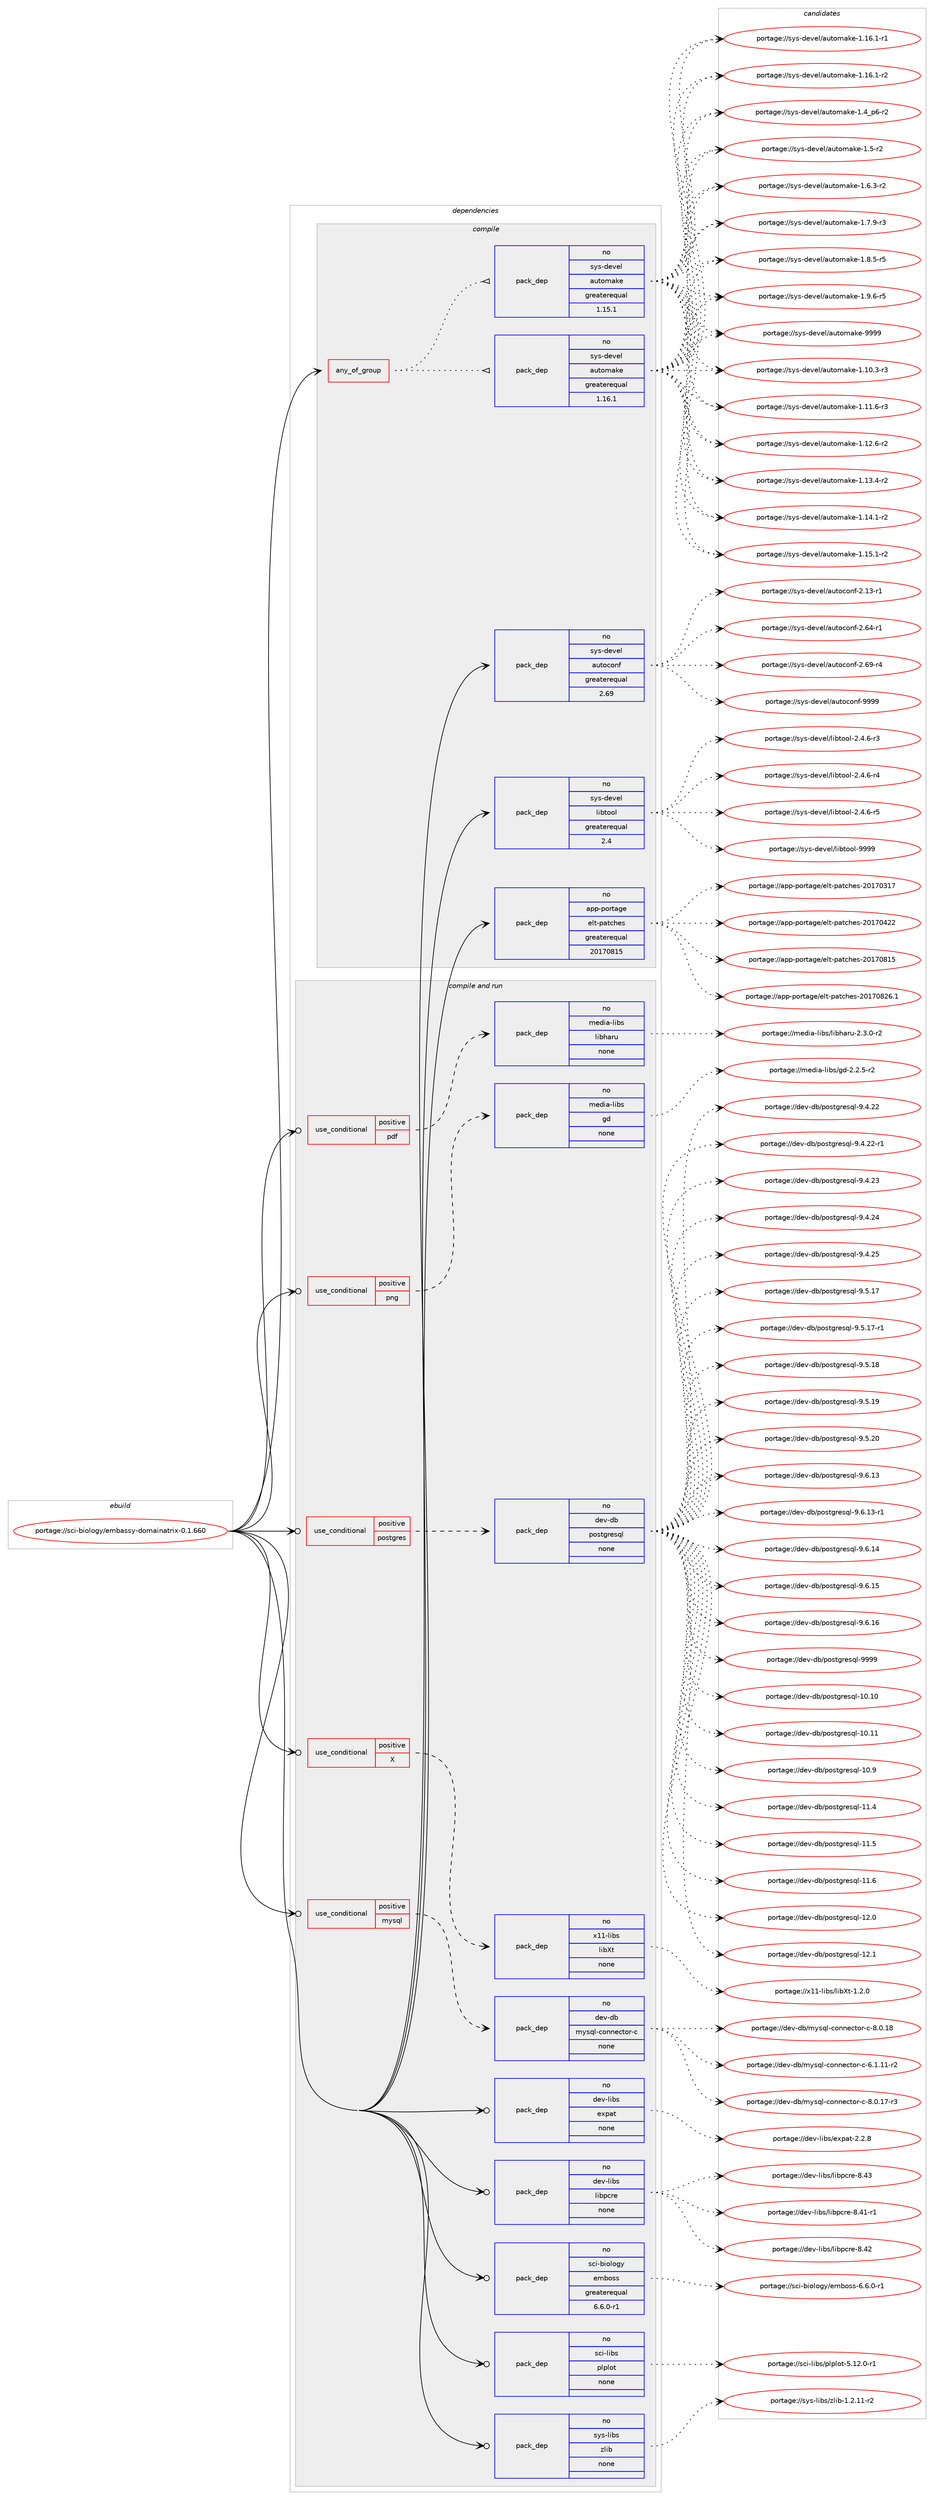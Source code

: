 digraph prolog {

# *************
# Graph options
# *************

newrank=true;
concentrate=true;
compound=true;
graph [rankdir=LR,fontname=Helvetica,fontsize=10,ranksep=1.5];#, ranksep=2.5, nodesep=0.2];
edge  [arrowhead=vee];
node  [fontname=Helvetica,fontsize=10];

# **********
# The ebuild
# **********

subgraph cluster_leftcol {
color=gray;
rank=same;
label=<<i>ebuild</i>>;
id [label="portage://sci-biology/embassy-domainatrix-0.1.660", color=red, width=4, href="../sci-biology/embassy-domainatrix-0.1.660.svg"];
}

# ****************
# The dependencies
# ****************

subgraph cluster_midcol {
color=gray;
label=<<i>dependencies</i>>;
subgraph cluster_compile {
fillcolor="#eeeeee";
style=filled;
label=<<i>compile</i>>;
subgraph any6252 {
dependency382953 [label=<<TABLE BORDER="0" CELLBORDER="1" CELLSPACING="0" CELLPADDING="4"><TR><TD CELLPADDING="10">any_of_group</TD></TR></TABLE>>, shape=none, color=red];subgraph pack281347 {
dependency382954 [label=<<TABLE BORDER="0" CELLBORDER="1" CELLSPACING="0" CELLPADDING="4" WIDTH="220"><TR><TD ROWSPAN="6" CELLPADDING="30">pack_dep</TD></TR><TR><TD WIDTH="110">no</TD></TR><TR><TD>sys-devel</TD></TR><TR><TD>automake</TD></TR><TR><TD>greaterequal</TD></TR><TR><TD>1.16.1</TD></TR></TABLE>>, shape=none, color=blue];
}
dependency382953:e -> dependency382954:w [weight=20,style="dotted",arrowhead="oinv"];
subgraph pack281348 {
dependency382955 [label=<<TABLE BORDER="0" CELLBORDER="1" CELLSPACING="0" CELLPADDING="4" WIDTH="220"><TR><TD ROWSPAN="6" CELLPADDING="30">pack_dep</TD></TR><TR><TD WIDTH="110">no</TD></TR><TR><TD>sys-devel</TD></TR><TR><TD>automake</TD></TR><TR><TD>greaterequal</TD></TR><TR><TD>1.15.1</TD></TR></TABLE>>, shape=none, color=blue];
}
dependency382953:e -> dependency382955:w [weight=20,style="dotted",arrowhead="oinv"];
}
id:e -> dependency382953:w [weight=20,style="solid",arrowhead="vee"];
subgraph pack281349 {
dependency382956 [label=<<TABLE BORDER="0" CELLBORDER="1" CELLSPACING="0" CELLPADDING="4" WIDTH="220"><TR><TD ROWSPAN="6" CELLPADDING="30">pack_dep</TD></TR><TR><TD WIDTH="110">no</TD></TR><TR><TD>app-portage</TD></TR><TR><TD>elt-patches</TD></TR><TR><TD>greaterequal</TD></TR><TR><TD>20170815</TD></TR></TABLE>>, shape=none, color=blue];
}
id:e -> dependency382956:w [weight=20,style="solid",arrowhead="vee"];
subgraph pack281350 {
dependency382957 [label=<<TABLE BORDER="0" CELLBORDER="1" CELLSPACING="0" CELLPADDING="4" WIDTH="220"><TR><TD ROWSPAN="6" CELLPADDING="30">pack_dep</TD></TR><TR><TD WIDTH="110">no</TD></TR><TR><TD>sys-devel</TD></TR><TR><TD>autoconf</TD></TR><TR><TD>greaterequal</TD></TR><TR><TD>2.69</TD></TR></TABLE>>, shape=none, color=blue];
}
id:e -> dependency382957:w [weight=20,style="solid",arrowhead="vee"];
subgraph pack281351 {
dependency382958 [label=<<TABLE BORDER="0" CELLBORDER="1" CELLSPACING="0" CELLPADDING="4" WIDTH="220"><TR><TD ROWSPAN="6" CELLPADDING="30">pack_dep</TD></TR><TR><TD WIDTH="110">no</TD></TR><TR><TD>sys-devel</TD></TR><TR><TD>libtool</TD></TR><TR><TD>greaterequal</TD></TR><TR><TD>2.4</TD></TR></TABLE>>, shape=none, color=blue];
}
id:e -> dependency382958:w [weight=20,style="solid",arrowhead="vee"];
}
subgraph cluster_compileandrun {
fillcolor="#eeeeee";
style=filled;
label=<<i>compile and run</i>>;
subgraph cond95154 {
dependency382959 [label=<<TABLE BORDER="0" CELLBORDER="1" CELLSPACING="0" CELLPADDING="4"><TR><TD ROWSPAN="3" CELLPADDING="10">use_conditional</TD></TR><TR><TD>positive</TD></TR><TR><TD>X</TD></TR></TABLE>>, shape=none, color=red];
subgraph pack281352 {
dependency382960 [label=<<TABLE BORDER="0" CELLBORDER="1" CELLSPACING="0" CELLPADDING="4" WIDTH="220"><TR><TD ROWSPAN="6" CELLPADDING="30">pack_dep</TD></TR><TR><TD WIDTH="110">no</TD></TR><TR><TD>x11-libs</TD></TR><TR><TD>libXt</TD></TR><TR><TD>none</TD></TR><TR><TD></TD></TR></TABLE>>, shape=none, color=blue];
}
dependency382959:e -> dependency382960:w [weight=20,style="dashed",arrowhead="vee"];
}
id:e -> dependency382959:w [weight=20,style="solid",arrowhead="odotvee"];
subgraph cond95155 {
dependency382961 [label=<<TABLE BORDER="0" CELLBORDER="1" CELLSPACING="0" CELLPADDING="4"><TR><TD ROWSPAN="3" CELLPADDING="10">use_conditional</TD></TR><TR><TD>positive</TD></TR><TR><TD>mysql</TD></TR></TABLE>>, shape=none, color=red];
subgraph pack281353 {
dependency382962 [label=<<TABLE BORDER="0" CELLBORDER="1" CELLSPACING="0" CELLPADDING="4" WIDTH="220"><TR><TD ROWSPAN="6" CELLPADDING="30">pack_dep</TD></TR><TR><TD WIDTH="110">no</TD></TR><TR><TD>dev-db</TD></TR><TR><TD>mysql-connector-c</TD></TR><TR><TD>none</TD></TR><TR><TD></TD></TR></TABLE>>, shape=none, color=blue];
}
dependency382961:e -> dependency382962:w [weight=20,style="dashed",arrowhead="vee"];
}
id:e -> dependency382961:w [weight=20,style="solid",arrowhead="odotvee"];
subgraph cond95156 {
dependency382963 [label=<<TABLE BORDER="0" CELLBORDER="1" CELLSPACING="0" CELLPADDING="4"><TR><TD ROWSPAN="3" CELLPADDING="10">use_conditional</TD></TR><TR><TD>positive</TD></TR><TR><TD>pdf</TD></TR></TABLE>>, shape=none, color=red];
subgraph pack281354 {
dependency382964 [label=<<TABLE BORDER="0" CELLBORDER="1" CELLSPACING="0" CELLPADDING="4" WIDTH="220"><TR><TD ROWSPAN="6" CELLPADDING="30">pack_dep</TD></TR><TR><TD WIDTH="110">no</TD></TR><TR><TD>media-libs</TD></TR><TR><TD>libharu</TD></TR><TR><TD>none</TD></TR><TR><TD></TD></TR></TABLE>>, shape=none, color=blue];
}
dependency382963:e -> dependency382964:w [weight=20,style="dashed",arrowhead="vee"];
}
id:e -> dependency382963:w [weight=20,style="solid",arrowhead="odotvee"];
subgraph cond95157 {
dependency382965 [label=<<TABLE BORDER="0" CELLBORDER="1" CELLSPACING="0" CELLPADDING="4"><TR><TD ROWSPAN="3" CELLPADDING="10">use_conditional</TD></TR><TR><TD>positive</TD></TR><TR><TD>png</TD></TR></TABLE>>, shape=none, color=red];
subgraph pack281355 {
dependency382966 [label=<<TABLE BORDER="0" CELLBORDER="1" CELLSPACING="0" CELLPADDING="4" WIDTH="220"><TR><TD ROWSPAN="6" CELLPADDING="30">pack_dep</TD></TR><TR><TD WIDTH="110">no</TD></TR><TR><TD>media-libs</TD></TR><TR><TD>gd</TD></TR><TR><TD>none</TD></TR><TR><TD></TD></TR></TABLE>>, shape=none, color=blue];
}
dependency382965:e -> dependency382966:w [weight=20,style="dashed",arrowhead="vee"];
}
id:e -> dependency382965:w [weight=20,style="solid",arrowhead="odotvee"];
subgraph cond95158 {
dependency382967 [label=<<TABLE BORDER="0" CELLBORDER="1" CELLSPACING="0" CELLPADDING="4"><TR><TD ROWSPAN="3" CELLPADDING="10">use_conditional</TD></TR><TR><TD>positive</TD></TR><TR><TD>postgres</TD></TR></TABLE>>, shape=none, color=red];
subgraph pack281356 {
dependency382968 [label=<<TABLE BORDER="0" CELLBORDER="1" CELLSPACING="0" CELLPADDING="4" WIDTH="220"><TR><TD ROWSPAN="6" CELLPADDING="30">pack_dep</TD></TR><TR><TD WIDTH="110">no</TD></TR><TR><TD>dev-db</TD></TR><TR><TD>postgresql</TD></TR><TR><TD>none</TD></TR><TR><TD></TD></TR></TABLE>>, shape=none, color=blue];
}
dependency382967:e -> dependency382968:w [weight=20,style="dashed",arrowhead="vee"];
}
id:e -> dependency382967:w [weight=20,style="solid",arrowhead="odotvee"];
subgraph pack281357 {
dependency382969 [label=<<TABLE BORDER="0" CELLBORDER="1" CELLSPACING="0" CELLPADDING="4" WIDTH="220"><TR><TD ROWSPAN="6" CELLPADDING="30">pack_dep</TD></TR><TR><TD WIDTH="110">no</TD></TR><TR><TD>dev-libs</TD></TR><TR><TD>expat</TD></TR><TR><TD>none</TD></TR><TR><TD></TD></TR></TABLE>>, shape=none, color=blue];
}
id:e -> dependency382969:w [weight=20,style="solid",arrowhead="odotvee"];
subgraph pack281358 {
dependency382970 [label=<<TABLE BORDER="0" CELLBORDER="1" CELLSPACING="0" CELLPADDING="4" WIDTH="220"><TR><TD ROWSPAN="6" CELLPADDING="30">pack_dep</TD></TR><TR><TD WIDTH="110">no</TD></TR><TR><TD>dev-libs</TD></TR><TR><TD>libpcre</TD></TR><TR><TD>none</TD></TR><TR><TD></TD></TR></TABLE>>, shape=none, color=blue];
}
id:e -> dependency382970:w [weight=20,style="solid",arrowhead="odotvee"];
subgraph pack281359 {
dependency382971 [label=<<TABLE BORDER="0" CELLBORDER="1" CELLSPACING="0" CELLPADDING="4" WIDTH="220"><TR><TD ROWSPAN="6" CELLPADDING="30">pack_dep</TD></TR><TR><TD WIDTH="110">no</TD></TR><TR><TD>sci-biology</TD></TR><TR><TD>emboss</TD></TR><TR><TD>greaterequal</TD></TR><TR><TD>6.6.0-r1</TD></TR></TABLE>>, shape=none, color=blue];
}
id:e -> dependency382971:w [weight=20,style="solid",arrowhead="odotvee"];
subgraph pack281360 {
dependency382972 [label=<<TABLE BORDER="0" CELLBORDER="1" CELLSPACING="0" CELLPADDING="4" WIDTH="220"><TR><TD ROWSPAN="6" CELLPADDING="30">pack_dep</TD></TR><TR><TD WIDTH="110">no</TD></TR><TR><TD>sci-libs</TD></TR><TR><TD>plplot</TD></TR><TR><TD>none</TD></TR><TR><TD></TD></TR></TABLE>>, shape=none, color=blue];
}
id:e -> dependency382972:w [weight=20,style="solid",arrowhead="odotvee"];
subgraph pack281361 {
dependency382973 [label=<<TABLE BORDER="0" CELLBORDER="1" CELLSPACING="0" CELLPADDING="4" WIDTH="220"><TR><TD ROWSPAN="6" CELLPADDING="30">pack_dep</TD></TR><TR><TD WIDTH="110">no</TD></TR><TR><TD>sys-libs</TD></TR><TR><TD>zlib</TD></TR><TR><TD>none</TD></TR><TR><TD></TD></TR></TABLE>>, shape=none, color=blue];
}
id:e -> dependency382973:w [weight=20,style="solid",arrowhead="odotvee"];
}
subgraph cluster_run {
fillcolor="#eeeeee";
style=filled;
label=<<i>run</i>>;
}
}

# **************
# The candidates
# **************

subgraph cluster_choices {
rank=same;
color=gray;
label=<<i>candidates</i>>;

subgraph choice281347 {
color=black;
nodesep=1;
choiceportage11512111545100101118101108479711711611110997107101454946494846514511451 [label="portage://sys-devel/automake-1.10.3-r3", color=red, width=4,href="../sys-devel/automake-1.10.3-r3.svg"];
choiceportage11512111545100101118101108479711711611110997107101454946494946544511451 [label="portage://sys-devel/automake-1.11.6-r3", color=red, width=4,href="../sys-devel/automake-1.11.6-r3.svg"];
choiceportage11512111545100101118101108479711711611110997107101454946495046544511450 [label="portage://sys-devel/automake-1.12.6-r2", color=red, width=4,href="../sys-devel/automake-1.12.6-r2.svg"];
choiceportage11512111545100101118101108479711711611110997107101454946495146524511450 [label="portage://sys-devel/automake-1.13.4-r2", color=red, width=4,href="../sys-devel/automake-1.13.4-r2.svg"];
choiceportage11512111545100101118101108479711711611110997107101454946495246494511450 [label="portage://sys-devel/automake-1.14.1-r2", color=red, width=4,href="../sys-devel/automake-1.14.1-r2.svg"];
choiceportage11512111545100101118101108479711711611110997107101454946495346494511450 [label="portage://sys-devel/automake-1.15.1-r2", color=red, width=4,href="../sys-devel/automake-1.15.1-r2.svg"];
choiceportage11512111545100101118101108479711711611110997107101454946495446494511449 [label="portage://sys-devel/automake-1.16.1-r1", color=red, width=4,href="../sys-devel/automake-1.16.1-r1.svg"];
choiceportage11512111545100101118101108479711711611110997107101454946495446494511450 [label="portage://sys-devel/automake-1.16.1-r2", color=red, width=4,href="../sys-devel/automake-1.16.1-r2.svg"];
choiceportage115121115451001011181011084797117116111109971071014549465295112544511450 [label="portage://sys-devel/automake-1.4_p6-r2", color=red, width=4,href="../sys-devel/automake-1.4_p6-r2.svg"];
choiceportage11512111545100101118101108479711711611110997107101454946534511450 [label="portage://sys-devel/automake-1.5-r2", color=red, width=4,href="../sys-devel/automake-1.5-r2.svg"];
choiceportage115121115451001011181011084797117116111109971071014549465446514511450 [label="portage://sys-devel/automake-1.6.3-r2", color=red, width=4,href="../sys-devel/automake-1.6.3-r2.svg"];
choiceportage115121115451001011181011084797117116111109971071014549465546574511451 [label="portage://sys-devel/automake-1.7.9-r3", color=red, width=4,href="../sys-devel/automake-1.7.9-r3.svg"];
choiceportage115121115451001011181011084797117116111109971071014549465646534511453 [label="portage://sys-devel/automake-1.8.5-r5", color=red, width=4,href="../sys-devel/automake-1.8.5-r5.svg"];
choiceportage115121115451001011181011084797117116111109971071014549465746544511453 [label="portage://sys-devel/automake-1.9.6-r5", color=red, width=4,href="../sys-devel/automake-1.9.6-r5.svg"];
choiceportage115121115451001011181011084797117116111109971071014557575757 [label="portage://sys-devel/automake-9999", color=red, width=4,href="../sys-devel/automake-9999.svg"];
dependency382954:e -> choiceportage11512111545100101118101108479711711611110997107101454946494846514511451:w [style=dotted,weight="100"];
dependency382954:e -> choiceportage11512111545100101118101108479711711611110997107101454946494946544511451:w [style=dotted,weight="100"];
dependency382954:e -> choiceportage11512111545100101118101108479711711611110997107101454946495046544511450:w [style=dotted,weight="100"];
dependency382954:e -> choiceportage11512111545100101118101108479711711611110997107101454946495146524511450:w [style=dotted,weight="100"];
dependency382954:e -> choiceportage11512111545100101118101108479711711611110997107101454946495246494511450:w [style=dotted,weight="100"];
dependency382954:e -> choiceportage11512111545100101118101108479711711611110997107101454946495346494511450:w [style=dotted,weight="100"];
dependency382954:e -> choiceportage11512111545100101118101108479711711611110997107101454946495446494511449:w [style=dotted,weight="100"];
dependency382954:e -> choiceportage11512111545100101118101108479711711611110997107101454946495446494511450:w [style=dotted,weight="100"];
dependency382954:e -> choiceportage115121115451001011181011084797117116111109971071014549465295112544511450:w [style=dotted,weight="100"];
dependency382954:e -> choiceportage11512111545100101118101108479711711611110997107101454946534511450:w [style=dotted,weight="100"];
dependency382954:e -> choiceportage115121115451001011181011084797117116111109971071014549465446514511450:w [style=dotted,weight="100"];
dependency382954:e -> choiceportage115121115451001011181011084797117116111109971071014549465546574511451:w [style=dotted,weight="100"];
dependency382954:e -> choiceportage115121115451001011181011084797117116111109971071014549465646534511453:w [style=dotted,weight="100"];
dependency382954:e -> choiceportage115121115451001011181011084797117116111109971071014549465746544511453:w [style=dotted,weight="100"];
dependency382954:e -> choiceportage115121115451001011181011084797117116111109971071014557575757:w [style=dotted,weight="100"];
}
subgraph choice281348 {
color=black;
nodesep=1;
choiceportage11512111545100101118101108479711711611110997107101454946494846514511451 [label="portage://sys-devel/automake-1.10.3-r3", color=red, width=4,href="../sys-devel/automake-1.10.3-r3.svg"];
choiceportage11512111545100101118101108479711711611110997107101454946494946544511451 [label="portage://sys-devel/automake-1.11.6-r3", color=red, width=4,href="../sys-devel/automake-1.11.6-r3.svg"];
choiceportage11512111545100101118101108479711711611110997107101454946495046544511450 [label="portage://sys-devel/automake-1.12.6-r2", color=red, width=4,href="../sys-devel/automake-1.12.6-r2.svg"];
choiceportage11512111545100101118101108479711711611110997107101454946495146524511450 [label="portage://sys-devel/automake-1.13.4-r2", color=red, width=4,href="../sys-devel/automake-1.13.4-r2.svg"];
choiceportage11512111545100101118101108479711711611110997107101454946495246494511450 [label="portage://sys-devel/automake-1.14.1-r2", color=red, width=4,href="../sys-devel/automake-1.14.1-r2.svg"];
choiceportage11512111545100101118101108479711711611110997107101454946495346494511450 [label="portage://sys-devel/automake-1.15.1-r2", color=red, width=4,href="../sys-devel/automake-1.15.1-r2.svg"];
choiceportage11512111545100101118101108479711711611110997107101454946495446494511449 [label="portage://sys-devel/automake-1.16.1-r1", color=red, width=4,href="../sys-devel/automake-1.16.1-r1.svg"];
choiceportage11512111545100101118101108479711711611110997107101454946495446494511450 [label="portage://sys-devel/automake-1.16.1-r2", color=red, width=4,href="../sys-devel/automake-1.16.1-r2.svg"];
choiceportage115121115451001011181011084797117116111109971071014549465295112544511450 [label="portage://sys-devel/automake-1.4_p6-r2", color=red, width=4,href="../sys-devel/automake-1.4_p6-r2.svg"];
choiceportage11512111545100101118101108479711711611110997107101454946534511450 [label="portage://sys-devel/automake-1.5-r2", color=red, width=4,href="../sys-devel/automake-1.5-r2.svg"];
choiceportage115121115451001011181011084797117116111109971071014549465446514511450 [label="portage://sys-devel/automake-1.6.3-r2", color=red, width=4,href="../sys-devel/automake-1.6.3-r2.svg"];
choiceportage115121115451001011181011084797117116111109971071014549465546574511451 [label="portage://sys-devel/automake-1.7.9-r3", color=red, width=4,href="../sys-devel/automake-1.7.9-r3.svg"];
choiceportage115121115451001011181011084797117116111109971071014549465646534511453 [label="portage://sys-devel/automake-1.8.5-r5", color=red, width=4,href="../sys-devel/automake-1.8.5-r5.svg"];
choiceportage115121115451001011181011084797117116111109971071014549465746544511453 [label="portage://sys-devel/automake-1.9.6-r5", color=red, width=4,href="../sys-devel/automake-1.9.6-r5.svg"];
choiceportage115121115451001011181011084797117116111109971071014557575757 [label="portage://sys-devel/automake-9999", color=red, width=4,href="../sys-devel/automake-9999.svg"];
dependency382955:e -> choiceportage11512111545100101118101108479711711611110997107101454946494846514511451:w [style=dotted,weight="100"];
dependency382955:e -> choiceportage11512111545100101118101108479711711611110997107101454946494946544511451:w [style=dotted,weight="100"];
dependency382955:e -> choiceportage11512111545100101118101108479711711611110997107101454946495046544511450:w [style=dotted,weight="100"];
dependency382955:e -> choiceportage11512111545100101118101108479711711611110997107101454946495146524511450:w [style=dotted,weight="100"];
dependency382955:e -> choiceportage11512111545100101118101108479711711611110997107101454946495246494511450:w [style=dotted,weight="100"];
dependency382955:e -> choiceportage11512111545100101118101108479711711611110997107101454946495346494511450:w [style=dotted,weight="100"];
dependency382955:e -> choiceportage11512111545100101118101108479711711611110997107101454946495446494511449:w [style=dotted,weight="100"];
dependency382955:e -> choiceportage11512111545100101118101108479711711611110997107101454946495446494511450:w [style=dotted,weight="100"];
dependency382955:e -> choiceportage115121115451001011181011084797117116111109971071014549465295112544511450:w [style=dotted,weight="100"];
dependency382955:e -> choiceportage11512111545100101118101108479711711611110997107101454946534511450:w [style=dotted,weight="100"];
dependency382955:e -> choiceportage115121115451001011181011084797117116111109971071014549465446514511450:w [style=dotted,weight="100"];
dependency382955:e -> choiceportage115121115451001011181011084797117116111109971071014549465546574511451:w [style=dotted,weight="100"];
dependency382955:e -> choiceportage115121115451001011181011084797117116111109971071014549465646534511453:w [style=dotted,weight="100"];
dependency382955:e -> choiceportage115121115451001011181011084797117116111109971071014549465746544511453:w [style=dotted,weight="100"];
dependency382955:e -> choiceportage115121115451001011181011084797117116111109971071014557575757:w [style=dotted,weight="100"];
}
subgraph choice281349 {
color=black;
nodesep=1;
choiceportage97112112451121111141169710310147101108116451129711699104101115455048495548514955 [label="portage://app-portage/elt-patches-20170317", color=red, width=4,href="../app-portage/elt-patches-20170317.svg"];
choiceportage97112112451121111141169710310147101108116451129711699104101115455048495548525050 [label="portage://app-portage/elt-patches-20170422", color=red, width=4,href="../app-portage/elt-patches-20170422.svg"];
choiceportage97112112451121111141169710310147101108116451129711699104101115455048495548564953 [label="portage://app-portage/elt-patches-20170815", color=red, width=4,href="../app-portage/elt-patches-20170815.svg"];
choiceportage971121124511211111411697103101471011081164511297116991041011154550484955485650544649 [label="portage://app-portage/elt-patches-20170826.1", color=red, width=4,href="../app-portage/elt-patches-20170826.1.svg"];
dependency382956:e -> choiceportage97112112451121111141169710310147101108116451129711699104101115455048495548514955:w [style=dotted,weight="100"];
dependency382956:e -> choiceportage97112112451121111141169710310147101108116451129711699104101115455048495548525050:w [style=dotted,weight="100"];
dependency382956:e -> choiceportage97112112451121111141169710310147101108116451129711699104101115455048495548564953:w [style=dotted,weight="100"];
dependency382956:e -> choiceportage971121124511211111411697103101471011081164511297116991041011154550484955485650544649:w [style=dotted,weight="100"];
}
subgraph choice281350 {
color=black;
nodesep=1;
choiceportage1151211154510010111810110847971171161119911111010245504649514511449 [label="portage://sys-devel/autoconf-2.13-r1", color=red, width=4,href="../sys-devel/autoconf-2.13-r1.svg"];
choiceportage1151211154510010111810110847971171161119911111010245504654524511449 [label="portage://sys-devel/autoconf-2.64-r1", color=red, width=4,href="../sys-devel/autoconf-2.64-r1.svg"];
choiceportage1151211154510010111810110847971171161119911111010245504654574511452 [label="portage://sys-devel/autoconf-2.69-r4", color=red, width=4,href="../sys-devel/autoconf-2.69-r4.svg"];
choiceportage115121115451001011181011084797117116111991111101024557575757 [label="portage://sys-devel/autoconf-9999", color=red, width=4,href="../sys-devel/autoconf-9999.svg"];
dependency382957:e -> choiceportage1151211154510010111810110847971171161119911111010245504649514511449:w [style=dotted,weight="100"];
dependency382957:e -> choiceportage1151211154510010111810110847971171161119911111010245504654524511449:w [style=dotted,weight="100"];
dependency382957:e -> choiceportage1151211154510010111810110847971171161119911111010245504654574511452:w [style=dotted,weight="100"];
dependency382957:e -> choiceportage115121115451001011181011084797117116111991111101024557575757:w [style=dotted,weight="100"];
}
subgraph choice281351 {
color=black;
nodesep=1;
choiceportage1151211154510010111810110847108105981161111111084550465246544511451 [label="portage://sys-devel/libtool-2.4.6-r3", color=red, width=4,href="../sys-devel/libtool-2.4.6-r3.svg"];
choiceportage1151211154510010111810110847108105981161111111084550465246544511452 [label="portage://sys-devel/libtool-2.4.6-r4", color=red, width=4,href="../sys-devel/libtool-2.4.6-r4.svg"];
choiceportage1151211154510010111810110847108105981161111111084550465246544511453 [label="portage://sys-devel/libtool-2.4.6-r5", color=red, width=4,href="../sys-devel/libtool-2.4.6-r5.svg"];
choiceportage1151211154510010111810110847108105981161111111084557575757 [label="portage://sys-devel/libtool-9999", color=red, width=4,href="../sys-devel/libtool-9999.svg"];
dependency382958:e -> choiceportage1151211154510010111810110847108105981161111111084550465246544511451:w [style=dotted,weight="100"];
dependency382958:e -> choiceportage1151211154510010111810110847108105981161111111084550465246544511452:w [style=dotted,weight="100"];
dependency382958:e -> choiceportage1151211154510010111810110847108105981161111111084550465246544511453:w [style=dotted,weight="100"];
dependency382958:e -> choiceportage1151211154510010111810110847108105981161111111084557575757:w [style=dotted,weight="100"];
}
subgraph choice281352 {
color=black;
nodesep=1;
choiceportage12049494510810598115471081059888116454946504648 [label="portage://x11-libs/libXt-1.2.0", color=red, width=4,href="../x11-libs/libXt-1.2.0.svg"];
dependency382960:e -> choiceportage12049494510810598115471081059888116454946504648:w [style=dotted,weight="100"];
}
subgraph choice281353 {
color=black;
nodesep=1;
choiceportage1001011184510098471091211151131084599111110110101991161111144599455446494649494511450 [label="portage://dev-db/mysql-connector-c-6.1.11-r2", color=red, width=4,href="../dev-db/mysql-connector-c-6.1.11-r2.svg"];
choiceportage1001011184510098471091211151131084599111110110101991161111144599455646484649554511451 [label="portage://dev-db/mysql-connector-c-8.0.17-r3", color=red, width=4,href="../dev-db/mysql-connector-c-8.0.17-r3.svg"];
choiceportage100101118451009847109121115113108459911111011010199116111114459945564648464956 [label="portage://dev-db/mysql-connector-c-8.0.18", color=red, width=4,href="../dev-db/mysql-connector-c-8.0.18.svg"];
dependency382962:e -> choiceportage1001011184510098471091211151131084599111110110101991161111144599455446494649494511450:w [style=dotted,weight="100"];
dependency382962:e -> choiceportage1001011184510098471091211151131084599111110110101991161111144599455646484649554511451:w [style=dotted,weight="100"];
dependency382962:e -> choiceportage100101118451009847109121115113108459911111011010199116111114459945564648464956:w [style=dotted,weight="100"];
}
subgraph choice281354 {
color=black;
nodesep=1;
choiceportage1091011001059745108105981154710810598104971141174550465146484511450 [label="portage://media-libs/libharu-2.3.0-r2", color=red, width=4,href="../media-libs/libharu-2.3.0-r2.svg"];
dependency382964:e -> choiceportage1091011001059745108105981154710810598104971141174550465146484511450:w [style=dotted,weight="100"];
}
subgraph choice281355 {
color=black;
nodesep=1;
choiceportage109101100105974510810598115471031004550465046534511450 [label="portage://media-libs/gd-2.2.5-r2", color=red, width=4,href="../media-libs/gd-2.2.5-r2.svg"];
dependency382966:e -> choiceportage109101100105974510810598115471031004550465046534511450:w [style=dotted,weight="100"];
}
subgraph choice281356 {
color=black;
nodesep=1;
choiceportage100101118451009847112111115116103114101115113108454948464948 [label="portage://dev-db/postgresql-10.10", color=red, width=4,href="../dev-db/postgresql-10.10.svg"];
choiceportage100101118451009847112111115116103114101115113108454948464949 [label="portage://dev-db/postgresql-10.11", color=red, width=4,href="../dev-db/postgresql-10.11.svg"];
choiceportage1001011184510098471121111151161031141011151131084549484657 [label="portage://dev-db/postgresql-10.9", color=red, width=4,href="../dev-db/postgresql-10.9.svg"];
choiceportage1001011184510098471121111151161031141011151131084549494652 [label="portage://dev-db/postgresql-11.4", color=red, width=4,href="../dev-db/postgresql-11.4.svg"];
choiceportage1001011184510098471121111151161031141011151131084549494653 [label="portage://dev-db/postgresql-11.5", color=red, width=4,href="../dev-db/postgresql-11.5.svg"];
choiceportage1001011184510098471121111151161031141011151131084549494654 [label="portage://dev-db/postgresql-11.6", color=red, width=4,href="../dev-db/postgresql-11.6.svg"];
choiceportage1001011184510098471121111151161031141011151131084549504648 [label="portage://dev-db/postgresql-12.0", color=red, width=4,href="../dev-db/postgresql-12.0.svg"];
choiceportage1001011184510098471121111151161031141011151131084549504649 [label="portage://dev-db/postgresql-12.1", color=red, width=4,href="../dev-db/postgresql-12.1.svg"];
choiceportage10010111845100984711211111511610311410111511310845574652465050 [label="portage://dev-db/postgresql-9.4.22", color=red, width=4,href="../dev-db/postgresql-9.4.22.svg"];
choiceportage100101118451009847112111115116103114101115113108455746524650504511449 [label="portage://dev-db/postgresql-9.4.22-r1", color=red, width=4,href="../dev-db/postgresql-9.4.22-r1.svg"];
choiceportage10010111845100984711211111511610311410111511310845574652465051 [label="portage://dev-db/postgresql-9.4.23", color=red, width=4,href="../dev-db/postgresql-9.4.23.svg"];
choiceportage10010111845100984711211111511610311410111511310845574652465052 [label="portage://dev-db/postgresql-9.4.24", color=red, width=4,href="../dev-db/postgresql-9.4.24.svg"];
choiceportage10010111845100984711211111511610311410111511310845574652465053 [label="portage://dev-db/postgresql-9.4.25", color=red, width=4,href="../dev-db/postgresql-9.4.25.svg"];
choiceportage10010111845100984711211111511610311410111511310845574653464955 [label="portage://dev-db/postgresql-9.5.17", color=red, width=4,href="../dev-db/postgresql-9.5.17.svg"];
choiceportage100101118451009847112111115116103114101115113108455746534649554511449 [label="portage://dev-db/postgresql-9.5.17-r1", color=red, width=4,href="../dev-db/postgresql-9.5.17-r1.svg"];
choiceportage10010111845100984711211111511610311410111511310845574653464956 [label="portage://dev-db/postgresql-9.5.18", color=red, width=4,href="../dev-db/postgresql-9.5.18.svg"];
choiceportage10010111845100984711211111511610311410111511310845574653464957 [label="portage://dev-db/postgresql-9.5.19", color=red, width=4,href="../dev-db/postgresql-9.5.19.svg"];
choiceportage10010111845100984711211111511610311410111511310845574653465048 [label="portage://dev-db/postgresql-9.5.20", color=red, width=4,href="../dev-db/postgresql-9.5.20.svg"];
choiceportage10010111845100984711211111511610311410111511310845574654464951 [label="portage://dev-db/postgresql-9.6.13", color=red, width=4,href="../dev-db/postgresql-9.6.13.svg"];
choiceportage100101118451009847112111115116103114101115113108455746544649514511449 [label="portage://dev-db/postgresql-9.6.13-r1", color=red, width=4,href="../dev-db/postgresql-9.6.13-r1.svg"];
choiceportage10010111845100984711211111511610311410111511310845574654464952 [label="portage://dev-db/postgresql-9.6.14", color=red, width=4,href="../dev-db/postgresql-9.6.14.svg"];
choiceportage10010111845100984711211111511610311410111511310845574654464953 [label="portage://dev-db/postgresql-9.6.15", color=red, width=4,href="../dev-db/postgresql-9.6.15.svg"];
choiceportage10010111845100984711211111511610311410111511310845574654464954 [label="portage://dev-db/postgresql-9.6.16", color=red, width=4,href="../dev-db/postgresql-9.6.16.svg"];
choiceportage1001011184510098471121111151161031141011151131084557575757 [label="portage://dev-db/postgresql-9999", color=red, width=4,href="../dev-db/postgresql-9999.svg"];
dependency382968:e -> choiceportage100101118451009847112111115116103114101115113108454948464948:w [style=dotted,weight="100"];
dependency382968:e -> choiceportage100101118451009847112111115116103114101115113108454948464949:w [style=dotted,weight="100"];
dependency382968:e -> choiceportage1001011184510098471121111151161031141011151131084549484657:w [style=dotted,weight="100"];
dependency382968:e -> choiceportage1001011184510098471121111151161031141011151131084549494652:w [style=dotted,weight="100"];
dependency382968:e -> choiceportage1001011184510098471121111151161031141011151131084549494653:w [style=dotted,weight="100"];
dependency382968:e -> choiceportage1001011184510098471121111151161031141011151131084549494654:w [style=dotted,weight="100"];
dependency382968:e -> choiceportage1001011184510098471121111151161031141011151131084549504648:w [style=dotted,weight="100"];
dependency382968:e -> choiceportage1001011184510098471121111151161031141011151131084549504649:w [style=dotted,weight="100"];
dependency382968:e -> choiceportage10010111845100984711211111511610311410111511310845574652465050:w [style=dotted,weight="100"];
dependency382968:e -> choiceportage100101118451009847112111115116103114101115113108455746524650504511449:w [style=dotted,weight="100"];
dependency382968:e -> choiceportage10010111845100984711211111511610311410111511310845574652465051:w [style=dotted,weight="100"];
dependency382968:e -> choiceportage10010111845100984711211111511610311410111511310845574652465052:w [style=dotted,weight="100"];
dependency382968:e -> choiceportage10010111845100984711211111511610311410111511310845574652465053:w [style=dotted,weight="100"];
dependency382968:e -> choiceportage10010111845100984711211111511610311410111511310845574653464955:w [style=dotted,weight="100"];
dependency382968:e -> choiceportage100101118451009847112111115116103114101115113108455746534649554511449:w [style=dotted,weight="100"];
dependency382968:e -> choiceportage10010111845100984711211111511610311410111511310845574653464956:w [style=dotted,weight="100"];
dependency382968:e -> choiceportage10010111845100984711211111511610311410111511310845574653464957:w [style=dotted,weight="100"];
dependency382968:e -> choiceportage10010111845100984711211111511610311410111511310845574653465048:w [style=dotted,weight="100"];
dependency382968:e -> choiceportage10010111845100984711211111511610311410111511310845574654464951:w [style=dotted,weight="100"];
dependency382968:e -> choiceportage100101118451009847112111115116103114101115113108455746544649514511449:w [style=dotted,weight="100"];
dependency382968:e -> choiceportage10010111845100984711211111511610311410111511310845574654464952:w [style=dotted,weight="100"];
dependency382968:e -> choiceportage10010111845100984711211111511610311410111511310845574654464953:w [style=dotted,weight="100"];
dependency382968:e -> choiceportage10010111845100984711211111511610311410111511310845574654464954:w [style=dotted,weight="100"];
dependency382968:e -> choiceportage1001011184510098471121111151161031141011151131084557575757:w [style=dotted,weight="100"];
}
subgraph choice281357 {
color=black;
nodesep=1;
choiceportage10010111845108105981154710112011297116455046504656 [label="portage://dev-libs/expat-2.2.8", color=red, width=4,href="../dev-libs/expat-2.2.8.svg"];
dependency382969:e -> choiceportage10010111845108105981154710112011297116455046504656:w [style=dotted,weight="100"];
}
subgraph choice281358 {
color=black;
nodesep=1;
choiceportage100101118451081059811547108105981129911410145564652494511449 [label="portage://dev-libs/libpcre-8.41-r1", color=red, width=4,href="../dev-libs/libpcre-8.41-r1.svg"];
choiceportage10010111845108105981154710810598112991141014556465250 [label="portage://dev-libs/libpcre-8.42", color=red, width=4,href="../dev-libs/libpcre-8.42.svg"];
choiceportage10010111845108105981154710810598112991141014556465251 [label="portage://dev-libs/libpcre-8.43", color=red, width=4,href="../dev-libs/libpcre-8.43.svg"];
dependency382970:e -> choiceportage100101118451081059811547108105981129911410145564652494511449:w [style=dotted,weight="100"];
dependency382970:e -> choiceportage10010111845108105981154710810598112991141014556465250:w [style=dotted,weight="100"];
dependency382970:e -> choiceportage10010111845108105981154710810598112991141014556465251:w [style=dotted,weight="100"];
}
subgraph choice281359 {
color=black;
nodesep=1;
choiceportage11599105459810511110811110312147101109981111151154554465446484511449 [label="portage://sci-biology/emboss-6.6.0-r1", color=red, width=4,href="../sci-biology/emboss-6.6.0-r1.svg"];
dependency382971:e -> choiceportage11599105459810511110811110312147101109981111151154554465446484511449:w [style=dotted,weight="100"];
}
subgraph choice281360 {
color=black;
nodesep=1;
choiceportage11599105451081059811547112108112108111116455346495046484511449 [label="portage://sci-libs/plplot-5.12.0-r1", color=red, width=4,href="../sci-libs/plplot-5.12.0-r1.svg"];
dependency382972:e -> choiceportage11599105451081059811547112108112108111116455346495046484511449:w [style=dotted,weight="100"];
}
subgraph choice281361 {
color=black;
nodesep=1;
choiceportage11512111545108105981154712210810598454946504649494511450 [label="portage://sys-libs/zlib-1.2.11-r2", color=red, width=4,href="../sys-libs/zlib-1.2.11-r2.svg"];
dependency382973:e -> choiceportage11512111545108105981154712210810598454946504649494511450:w [style=dotted,weight="100"];
}
}

}
